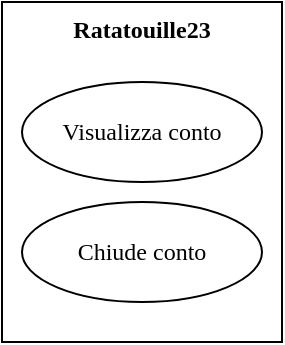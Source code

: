 <mxfile version="20.6.0" type="github">
  <diagram id="rQz2FHpG8r6NLyUr4xRN" name="Pagina-1">
    <mxGraphModel dx="1038" dy="539" grid="1" gridSize="10" guides="1" tooltips="1" connect="1" arrows="1" fold="1" page="1" pageScale="1" pageWidth="827" pageHeight="1169" math="0" shadow="0">
      <root>
        <mxCell id="0" />
        <mxCell id="1" parent="0" />
        <mxCell id="Zs46eBv8vk1W993-dL3z-2" value="" style="rounded=0;whiteSpace=wrap;html=1;fontFamily=Verdana;" parent="1" vertex="1">
          <mxGeometry x="344" y="415" width="140" height="170" as="geometry" />
        </mxCell>
        <mxCell id="Zs46eBv8vk1W993-dL3z-3" value="Visualizza conto" style="ellipse;whiteSpace=wrap;html=1;fontFamily=Verdana;" parent="1" vertex="1">
          <mxGeometry x="354" y="455" width="120" height="50" as="geometry" />
        </mxCell>
        <mxCell id="Zs46eBv8vk1W993-dL3z-4" value="Chiude conto" style="ellipse;whiteSpace=wrap;html=1;fontFamily=Verdana;" parent="1" vertex="1">
          <mxGeometry x="354" y="515" width="120" height="50" as="geometry" />
        </mxCell>
        <mxCell id="Zs46eBv8vk1W993-dL3z-5" value="Ratatouille23" style="text;align=center;fontStyle=1;verticalAlign=middle;spacingLeft=3;spacingRight=3;strokeColor=none;rotatable=0;points=[[0,0.5],[1,0.5]];portConstraint=eastwest;fontFamily=Verdana;" parent="1" vertex="1">
          <mxGeometry x="374" y="415" width="80" height="26" as="geometry" />
        </mxCell>
      </root>
    </mxGraphModel>
  </diagram>
</mxfile>

